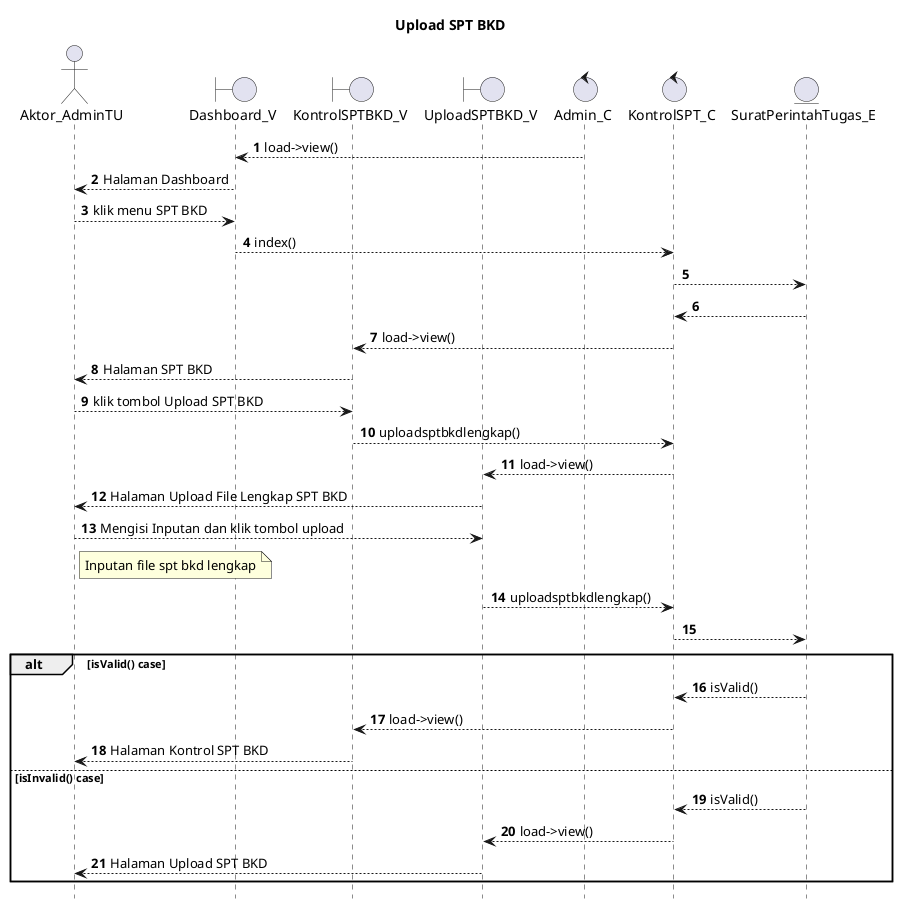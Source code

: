 @startuml

autonumber
hide footbox
title Upload SPT BKD

Actor Aktor_AdminTU
boundary Dashboard_V
boundary KontrolSPTBKD_V
boundary UploadSPTBKD_V
control Admin_C
control KontrolSPT_C
Entity SuratPerintahTugas_E

Admin_C --> Dashboard_V: load->view()
Dashboard_V --> Aktor_AdminTU: Halaman Dashboard
Aktor_AdminTU --> Dashboard_V: klik menu SPT BKD
Dashboard_V --> KontrolSPT_C: index()
KontrolSPT_C --> SuratPerintahTugas_E:
    
    SuratPerintahTugas_E --> KontrolSPT_C:
    KontrolSPT_C --> KontrolSPTBKD_V: load->view()
    KontrolSPTBKD_V --> Aktor_AdminTU: Halaman SPT BKD

Aktor_AdminTU --> KontrolSPTBKD_V: klik tombol Upload SPT BKD
KontrolSPTBKD_V --> KontrolSPT_C: uploadsptbkdlengkap()
KontrolSPT_C --> UploadSPTBKD_V: load->view()
UploadSPTBKD_V --> Aktor_AdminTU: Halaman Upload File Lengkap SPT BKD

Aktor_AdminTU --> UploadSPTBKD_V: Mengisi Inputan dan klik tombol upload
    note right of Aktor_AdminTU
        Inputan file spt bkd lengkap
            end note
UploadSPTBKD_V --> KontrolSPT_C: uploadsptbkdlengkap()
KontrolSPT_C --> SuratPerintahTugas_E:

alt isValid() case
    
    SuratPerintahTugas_E --> KontrolSPT_C: isValid()
    KontrolSPT_C --> KontrolSPTBKD_V: load->view()
    KontrolSPTBKD_V --> Aktor_AdminTU: Halaman Kontrol SPT BKD

else isInvalid() case
    
    SuratPerintahTugas_E --> KontrolSPT_C: isValid()
    KontrolSPT_C --> UploadSPTBKD_V: load->view()
    UploadSPTBKD_V --> Aktor_AdminTU: Halaman Upload SPT BKD
end
@enduml